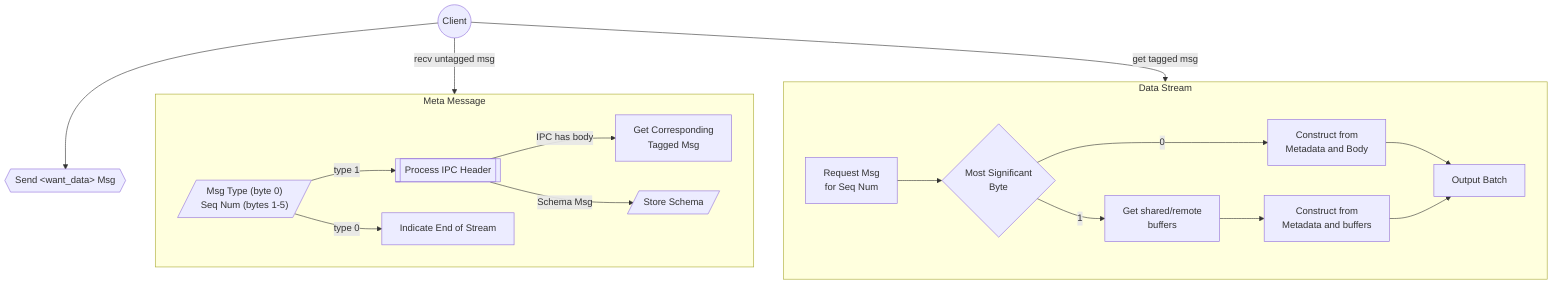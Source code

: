 %% Licensed to the Apache Software Foundation (ASF) under one
%% or more contributor license agreements.  See the NOTICE file
%% distributed with this work for additional information
%% regarding copyright ownership.  The ASF licenses this file
%% to you under the Apache License, Version 2.0 (the
%% "License"); you may not use this file except in compliance
%% with the License.  You may obtain a copy of the License at

%%   http://www.apache.org/licenses/LICENSE-2.0

%% Unless required by applicable law or agreed to in writing,
%% software distributed under the License is distributed on an
%% "AS IS" BASIS, WITHOUT WARRANTIES OR CONDITIONS OF ANY
%% KIND, either express or implied.  See the License for the
%% specific language governing permissions and limitations
%% under the License.

%% To generate the diagram, use mermaid-cli
%% Example: docker run --rm -v $(pwd)/DissociatedIPC:/data minlag/mermaid-cli -i /data/ClientFlowchart.mmd

graph TD
client((Client))-->c1{{Send #60;want_data#gt; Msg}}
subgraph meta [Meta Message]
  direction LR
  m1[/Msg Type #40;byte 0#41;<br/>Seq Num #40;bytes 1-5#41;/]-- type 1 -->m2[[Process IPC Header]]
  m2-- IPC has body -->m3[Get Corresponding<br/>Tagged Msg]
  m2-- Schema Msg -->m4[/Store Schema/]
  m1-- type 0 -->e[Indicate End of Stream]
end
subgraph data [Data Stream]
  direction LR
  d1[Request Msg<br/>for Seq Num]-->d2{Most Significant<br/>Byte}
  d2-- 0 -->d3[Construct from<br/>Metadata and Body]
  d2-- 1 -->d4[Get shared/remote<br/>buffers]
  d4 -->d5[Construct from<br/>Metadata and buffers]
  d3 & d5 -->e2[Output Batch]
end

client -- recv untagged msg --> meta
client -- get tagged msg --> data